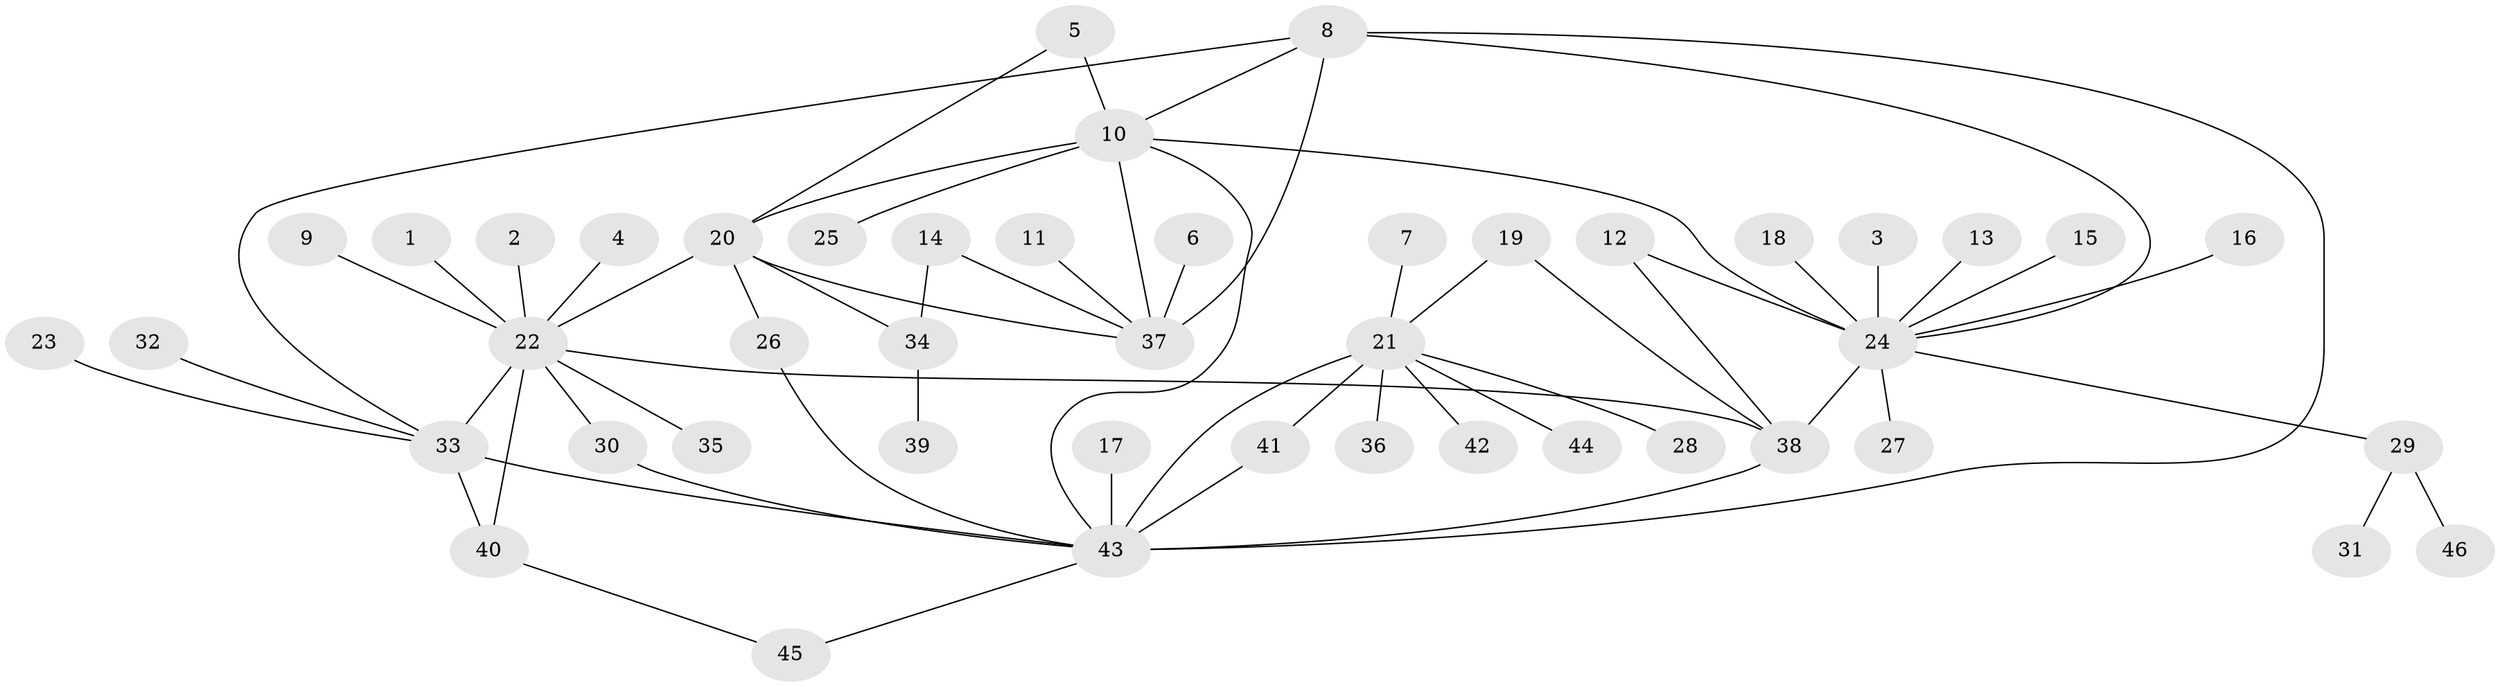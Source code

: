 // original degree distribution, {4: 0.06593406593406594, 8: 0.03296703296703297, 6: 0.03296703296703297, 12: 0.01098901098901099, 5: 0.04395604395604396, 14: 0.01098901098901099, 13: 0.01098901098901099, 3: 0.06593406593406594, 10: 0.01098901098901099, 7: 0.01098901098901099, 2: 0.15384615384615385, 1: 0.5494505494505495}
// Generated by graph-tools (version 1.1) at 2025/50/03/09/25 03:50:36]
// undirected, 46 vertices, 62 edges
graph export_dot {
graph [start="1"]
  node [color=gray90,style=filled];
  1;
  2;
  3;
  4;
  5;
  6;
  7;
  8;
  9;
  10;
  11;
  12;
  13;
  14;
  15;
  16;
  17;
  18;
  19;
  20;
  21;
  22;
  23;
  24;
  25;
  26;
  27;
  28;
  29;
  30;
  31;
  32;
  33;
  34;
  35;
  36;
  37;
  38;
  39;
  40;
  41;
  42;
  43;
  44;
  45;
  46;
  1 -- 22 [weight=1.0];
  2 -- 22 [weight=1.0];
  3 -- 24 [weight=1.0];
  4 -- 22 [weight=1.0];
  5 -- 10 [weight=2.0];
  5 -- 20 [weight=2.0];
  6 -- 37 [weight=1.0];
  7 -- 21 [weight=1.0];
  8 -- 10 [weight=1.0];
  8 -- 24 [weight=1.0];
  8 -- 33 [weight=1.0];
  8 -- 37 [weight=3.0];
  8 -- 43 [weight=1.0];
  9 -- 22 [weight=1.0];
  10 -- 20 [weight=1.0];
  10 -- 24 [weight=2.0];
  10 -- 25 [weight=1.0];
  10 -- 37 [weight=1.0];
  10 -- 43 [weight=1.0];
  11 -- 37 [weight=1.0];
  12 -- 24 [weight=1.0];
  12 -- 38 [weight=2.0];
  13 -- 24 [weight=1.0];
  14 -- 34 [weight=1.0];
  14 -- 37 [weight=1.0];
  15 -- 24 [weight=1.0];
  16 -- 24 [weight=1.0];
  17 -- 43 [weight=1.0];
  18 -- 24 [weight=1.0];
  19 -- 21 [weight=1.0];
  19 -- 38 [weight=1.0];
  20 -- 22 [weight=1.0];
  20 -- 26 [weight=1.0];
  20 -- 34 [weight=1.0];
  20 -- 37 [weight=1.0];
  21 -- 28 [weight=1.0];
  21 -- 36 [weight=1.0];
  21 -- 41 [weight=2.0];
  21 -- 42 [weight=1.0];
  21 -- 43 [weight=2.0];
  21 -- 44 [weight=1.0];
  22 -- 30 [weight=1.0];
  22 -- 33 [weight=2.0];
  22 -- 35 [weight=1.0];
  22 -- 38 [weight=1.0];
  22 -- 40 [weight=1.0];
  23 -- 33 [weight=1.0];
  24 -- 27 [weight=1.0];
  24 -- 29 [weight=1.0];
  24 -- 38 [weight=2.0];
  26 -- 43 [weight=1.0];
  29 -- 31 [weight=1.0];
  29 -- 46 [weight=1.0];
  30 -- 43 [weight=1.0];
  32 -- 33 [weight=1.0];
  33 -- 40 [weight=2.0];
  33 -- 43 [weight=1.0];
  34 -- 39 [weight=1.0];
  38 -- 43 [weight=1.0];
  40 -- 45 [weight=1.0];
  41 -- 43 [weight=1.0];
  43 -- 45 [weight=1.0];
}
